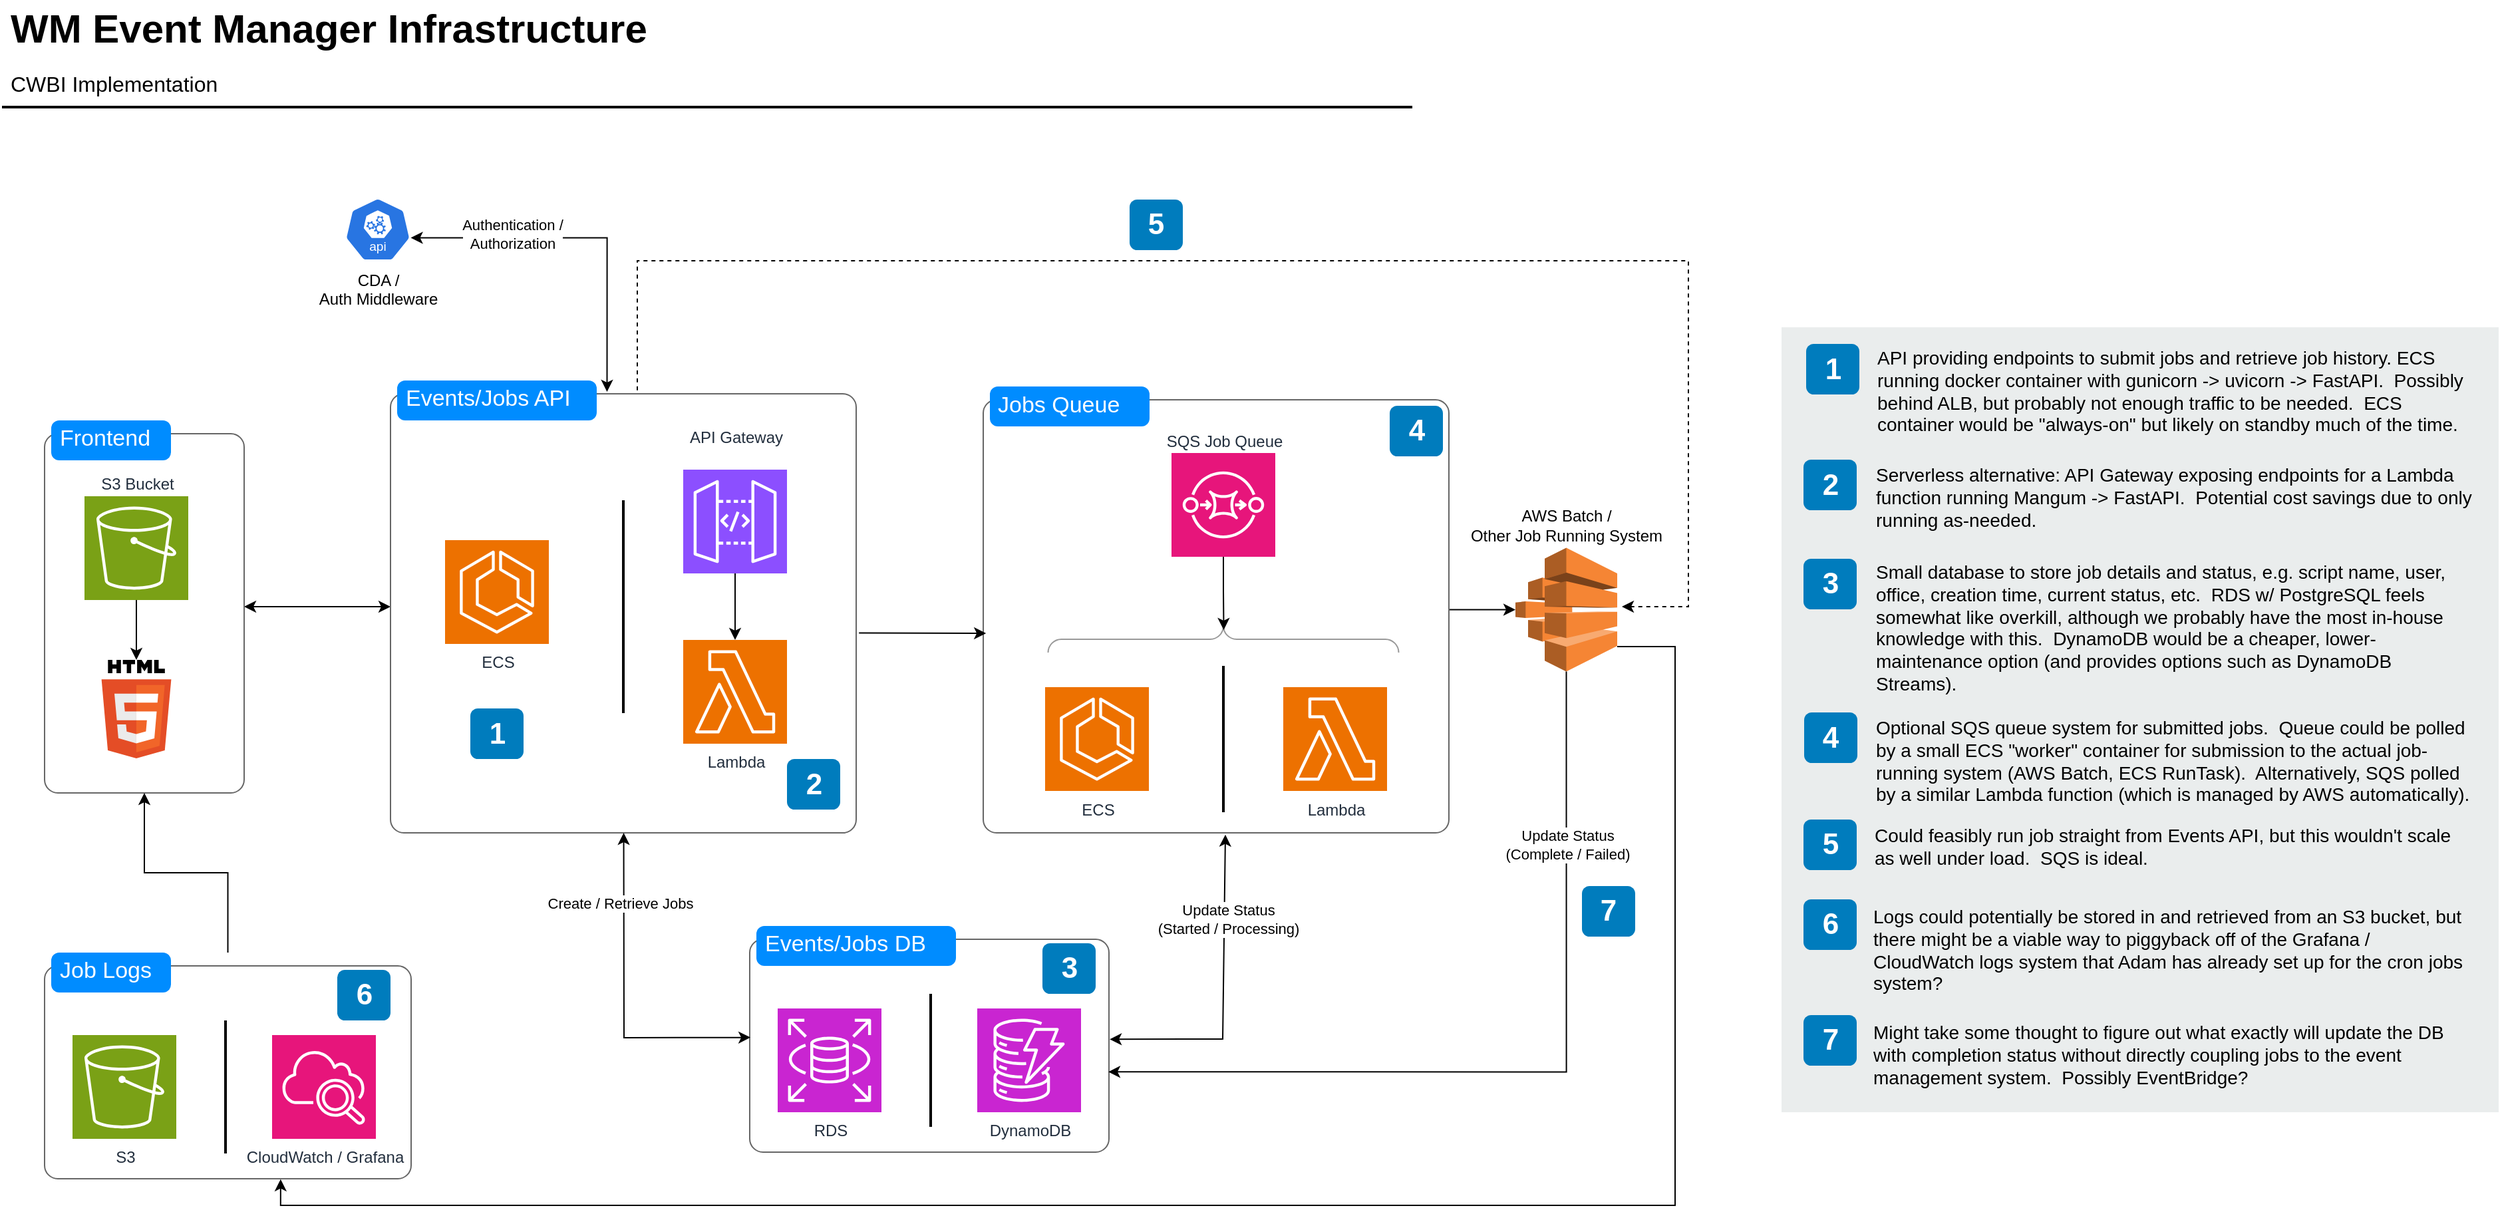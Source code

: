 <mxfile version="28.1.0">
  <diagram id="Ht1M8jgEwFfnCIfOTk4-" name="Page-1">
    <mxGraphModel dx="2066" dy="1102" grid="1" gridSize="10" guides="1" tooltips="1" connect="1" arrows="1" fold="1" page="1" pageScale="1" pageWidth="1169" pageHeight="827" math="0" shadow="0">
      <root>
        <mxCell id="0" />
        <mxCell id="1" parent="0" />
        <mxCell id="-QjtrjUzRDEMRZ5MF8oH-47" value="WM Event Manager Infrastructure" style="text;html=1;resizable=0;points=[];autosize=1;align=left;verticalAlign=top;spacingTop=-4;fontSize=30;fontStyle=1" parent="1" vertex="1">
          <mxGeometry x="56.5" y="64.5" width="470" height="40" as="geometry" />
        </mxCell>
        <mxCell id="-QjtrjUzRDEMRZ5MF8oH-48" value="CWBI Implementation" style="text;html=1;resizable=0;points=[];autosize=1;align=left;verticalAlign=top;spacingTop=-4;fontSize=16" parent="1" vertex="1">
          <mxGeometry x="56.5" y="114.5" width="180" height="30" as="geometry" />
        </mxCell>
        <mxCell id="SCVMTBWpLvtzJIhz15lM-1" value="" style="line;strokeWidth=2;html=1;fontSize=14;" parent="1" vertex="1">
          <mxGeometry x="52.5" y="139.5" width="1060" height="10" as="geometry" />
        </mxCell>
        <mxCell id="k1J5Uft5zTIaOylSxwT3-1" value="" style="rounded=0;whiteSpace=wrap;html=1;fillColor=#EAEDED;fontSize=22;fontColor=#FFFFFF;strokeColor=none;labelBackgroundColor=none;" parent="1" vertex="1">
          <mxGeometry x="1390" y="310" width="539" height="590" as="geometry" />
        </mxCell>
        <mxCell id="k1J5Uft5zTIaOylSxwT3-2" value="1" style="rounded=1;whiteSpace=wrap;html=1;fillColor=#007CBD;strokeColor=none;fontColor=#FFFFFF;fontStyle=1;fontSize=22;labelBackgroundColor=none;" parent="1" vertex="1">
          <mxGeometry x="1408.5" y="322.5" width="40" height="38" as="geometry" />
        </mxCell>
        <mxCell id="k1J5Uft5zTIaOylSxwT3-3" value="2" style="rounded=1;whiteSpace=wrap;html=1;fillColor=#007CBD;strokeColor=none;fontColor=#FFFFFF;fontStyle=1;fontSize=22;labelBackgroundColor=none;" parent="1" vertex="1">
          <mxGeometry x="1406.5" y="409.5" width="40" height="38" as="geometry" />
        </mxCell>
        <mxCell id="k1J5Uft5zTIaOylSxwT3-4" value="3" style="rounded=1;whiteSpace=wrap;html=1;fillColor=#007CBD;strokeColor=none;fontColor=#FFFFFF;fontStyle=1;fontSize=22;labelBackgroundColor=none;" parent="1" vertex="1">
          <mxGeometry x="1406.5" y="484" width="40" height="38" as="geometry" />
        </mxCell>
        <mxCell id="k1J5Uft5zTIaOylSxwT3-5" value="4" style="rounded=1;whiteSpace=wrap;html=1;fillColor=#007CBD;strokeColor=none;fontColor=#FFFFFF;fontStyle=1;fontSize=22;labelBackgroundColor=none;" parent="1" vertex="1">
          <mxGeometry x="1407" y="599.5" width="40" height="38" as="geometry" />
        </mxCell>
        <mxCell id="k1J5Uft5zTIaOylSxwT3-6" value="5" style="rounded=1;whiteSpace=wrap;html=1;fillColor=#007CBD;strokeColor=none;fontColor=#FFFFFF;fontStyle=1;fontSize=22;labelBackgroundColor=none;" parent="1" vertex="1">
          <mxGeometry x="1406.5" y="680" width="40" height="38" as="geometry" />
        </mxCell>
        <mxCell id="k1J5Uft5zTIaOylSxwT3-7" value="6" style="rounded=1;whiteSpace=wrap;html=1;fillColor=#007CBD;strokeColor=none;fontColor=#FFFFFF;fontStyle=1;fontSize=22;labelBackgroundColor=none;" parent="1" vertex="1">
          <mxGeometry x="1406.5" y="740" width="40" height="38" as="geometry" />
        </mxCell>
        <mxCell id="k1J5Uft5zTIaOylSxwT3-11" value="API providing endpoints to submit jobs and retrieve job history. ECS running docker container with gunicorn -&amp;gt; uvicorn -&amp;gt; FastAPI.&amp;nbsp; Possibly behind ALB, but probably not enough traffic to be needed.&amp;nbsp; ECS container would be &quot;always-on&quot; but likely on standby much of the time.&amp;nbsp;&amp;nbsp;" style="text;html=1;align=left;verticalAlign=top;spacingTop=-4;fontSize=14;labelBackgroundColor=none;whiteSpace=wrap;" parent="1" vertex="1">
          <mxGeometry x="1460" y="322" width="449" height="78" as="geometry" />
        </mxCell>
        <mxCell id="k1J5Uft5zTIaOylSxwT3-12" value="&lt;span&gt;Serverless alternative: API Gateway exposing endpoints for a Lambda function running Mangum -&amp;gt; FastAPI.&amp;nbsp; Potential cost savings due to only running as-needed.&lt;/span&gt;" style="text;html=1;align=left;verticalAlign=top;spacingTop=-4;fontSize=14;labelBackgroundColor=none;whiteSpace=wrap;" parent="1" vertex="1">
          <mxGeometry x="1458.5" y="410" width="450" height="55" as="geometry" />
        </mxCell>
        <mxCell id="k1J5Uft5zTIaOylSxwT3-13" value="Small database to store job details and status, e.g. script name, user, office, creation time, current status, etc.&amp;nbsp; RDS w/ PostgreSQL feels somewhat like overkill, although we probably have the most in-house knowledge with this.&amp;nbsp; DynamoDB would be a cheaper, lower-maintenance option (and provides options such as DynamoDB Streams)." style="text;html=1;align=left;verticalAlign=top;spacingTop=-4;fontSize=14;labelBackgroundColor=none;whiteSpace=wrap;" parent="1" vertex="1">
          <mxGeometry x="1458.5" y="482.5" width="450" height="117" as="geometry" />
        </mxCell>
        <mxCell id="k1J5Uft5zTIaOylSxwT3-14" value="Optional SQS queue system for submitted jobs.&amp;nbsp; Queue could be polled by a small ECS &quot;worker&quot; container for submission to the actual job-running system (AWS Batch, ECS RunTask).&amp;nbsp; Alternatively, SQS polled by a similar Lambda function (which is managed by AWS automatically)." style="text;html=1;align=left;verticalAlign=top;spacingTop=-4;fontSize=14;labelBackgroundColor=none;whiteSpace=wrap;" parent="1" vertex="1">
          <mxGeometry x="1459" y="600" width="450" height="80" as="geometry" />
        </mxCell>
        <mxCell id="k1J5Uft5zTIaOylSxwT3-15" value="Could feasibly run job straight from Events API, but this wouldn&#39;t scale as well under load.&amp;nbsp; SQS is ideal." style="text;html=1;align=left;verticalAlign=top;spacingTop=-4;fontSize=14;labelBackgroundColor=none;whiteSpace=wrap;" parent="1" vertex="1">
          <mxGeometry x="1458" y="680.5" width="449" height="49.5" as="geometry" />
        </mxCell>
        <mxCell id="k1J5Uft5zTIaOylSxwT3-16" value="&lt;span&gt;Logs could potentially be stored in and retrieved from an S3 bucket, but there might be a viable way to piggyback off of the Grafana / CloudWatch logs system that Adam has already set up for the cron jobs system?&lt;/span&gt;" style="text;html=1;align=left;verticalAlign=top;spacingTop=-4;fontSize=14;labelBackgroundColor=none;whiteSpace=wrap;" parent="1" vertex="1">
          <mxGeometry x="1457" y="741.5" width="450" height="78.5" as="geometry" />
        </mxCell>
        <mxCell id="QxsduxK5l0AQasDu5CAV-78" style="edgeStyle=orthogonalEdgeStyle;rounded=0;orthogonalLoop=1;jettySize=auto;html=1;startArrow=classic;startFill=1;" edge="1" parent="1" source="QxsduxK5l0AQasDu5CAV-3" target="QxsduxK5l0AQasDu5CAV-22">
          <mxGeometry relative="1" as="geometry" />
        </mxCell>
        <mxCell id="QxsduxK5l0AQasDu5CAV-3" value="" style="shape=mxgraph.mockup.containers.marginRect;rectMarginTop=10;strokeColor=#666666;strokeWidth=1;dashed=0;rounded=1;arcSize=5;recursiveResize=0;html=1;whiteSpace=wrap;" vertex="1" parent="1">
          <mxGeometry x="344.5" y="350" width="350" height="340" as="geometry" />
        </mxCell>
        <mxCell id="QxsduxK5l0AQasDu5CAV-4" value="Events/Jobs API" style="shape=rect;strokeColor=none;fillColor=#008cff;strokeWidth=1;dashed=0;rounded=1;arcSize=20;fontColor=#ffffff;fontSize=17;spacing=2;spacingTop=-2;align=left;autosize=1;spacingLeft=4;resizeWidth=0;resizeHeight=0;perimeter=none;html=1;whiteSpace=wrap;" vertex="1" parent="QxsduxK5l0AQasDu5CAV-3">
          <mxGeometry x="5" width="150" height="30" as="geometry" />
        </mxCell>
        <mxCell id="QxsduxK5l0AQasDu5CAV-5" value="ECS" style="sketch=0;points=[[0,0,0],[0.25,0,0],[0.5,0,0],[0.75,0,0],[1,0,0],[0,1,0],[0.25,1,0],[0.5,1,0],[0.75,1,0],[1,1,0],[0,0.25,0],[0,0.5,0],[0,0.75,0],[1,0.25,0],[1,0.5,0],[1,0.75,0]];outlineConnect=0;fontColor=#232F3E;fillColor=#ED7100;strokeColor=#ffffff;dashed=0;verticalLabelPosition=bottom;verticalAlign=top;align=center;html=1;fontSize=12;fontStyle=0;aspect=fixed;shape=mxgraph.aws4.resourceIcon;resIcon=mxgraph.aws4.ecs;" vertex="1" parent="QxsduxK5l0AQasDu5CAV-3">
          <mxGeometry x="41" y="120" width="78" height="78" as="geometry" />
        </mxCell>
        <mxCell id="QxsduxK5l0AQasDu5CAV-10" style="edgeStyle=orthogonalEdgeStyle;rounded=0;orthogonalLoop=1;jettySize=auto;html=1;" edge="1" parent="QxsduxK5l0AQasDu5CAV-3" source="QxsduxK5l0AQasDu5CAV-8" target="QxsduxK5l0AQasDu5CAV-9">
          <mxGeometry relative="1" as="geometry" />
        </mxCell>
        <mxCell id="QxsduxK5l0AQasDu5CAV-8" value="API Gateway&lt;div&gt;&lt;br&gt;&lt;/div&gt;" style="sketch=0;points=[[0,0,0],[0.25,0,0],[0.5,0,0],[0.75,0,0],[1,0,0],[0,1,0],[0.25,1,0],[0.5,1,0],[0.75,1,0],[1,1,0],[0,0.25,0],[0,0.5,0],[0,0.75,0],[1,0.25,0],[1,0.5,0],[1,0.75,0]];outlineConnect=0;fontColor=#232F3E;fillColor=#8C4FFF;strokeColor=#ffffff;dashed=0;verticalLabelPosition=top;verticalAlign=bottom;align=center;html=1;fontSize=12;fontStyle=0;aspect=fixed;shape=mxgraph.aws4.resourceIcon;resIcon=mxgraph.aws4.api_gateway;labelPosition=center;" vertex="1" parent="QxsduxK5l0AQasDu5CAV-3">
          <mxGeometry x="220" y="67" width="78" height="78" as="geometry" />
        </mxCell>
        <mxCell id="QxsduxK5l0AQasDu5CAV-9" value="Lambda" style="sketch=0;points=[[0,0,0],[0.25,0,0],[0.5,0,0],[0.75,0,0],[1,0,0],[0,1,0],[0.25,1,0],[0.5,1,0],[0.75,1,0],[1,1,0],[0,0.25,0],[0,0.5,0],[0,0.75,0],[1,0.25,0],[1,0.5,0],[1,0.75,0]];outlineConnect=0;fontColor=#232F3E;fillColor=#ED7100;strokeColor=#ffffff;dashed=0;verticalLabelPosition=bottom;verticalAlign=top;align=center;html=1;fontSize=12;fontStyle=0;aspect=fixed;shape=mxgraph.aws4.resourceIcon;resIcon=mxgraph.aws4.lambda;" vertex="1" parent="QxsduxK5l0AQasDu5CAV-3">
          <mxGeometry x="220" y="195" width="78" height="78" as="geometry" />
        </mxCell>
        <mxCell id="QxsduxK5l0AQasDu5CAV-20" value="" style="line;strokeWidth=2;direction=south;html=1;" vertex="1" parent="QxsduxK5l0AQasDu5CAV-3">
          <mxGeometry x="170" y="90" width="10" height="160" as="geometry" />
        </mxCell>
        <mxCell id="-QjtrjUzRDEMRZ5MF8oH-9" value="1" style="rounded=1;whiteSpace=wrap;html=1;fillColor=#007CBD;strokeColor=none;fontColor=#FFFFFF;fontStyle=1;fontSize=22;" parent="QxsduxK5l0AQasDu5CAV-3" vertex="1">
          <mxGeometry x="60" y="246.5" width="40" height="38" as="geometry" />
        </mxCell>
        <mxCell id="-QjtrjUzRDEMRZ5MF8oH-27" value="2" style="rounded=1;whiteSpace=wrap;html=1;fillColor=#007CBD;strokeColor=none;fontColor=#FFFFFF;fontStyle=1;fontSize=22;" parent="QxsduxK5l0AQasDu5CAV-3" vertex="1">
          <mxGeometry x="298" y="284.5" width="40" height="38" as="geometry" />
        </mxCell>
        <mxCell id="QxsduxK5l0AQasDu5CAV-22" value="" style="shape=mxgraph.mockup.containers.marginRect;rectMarginTop=10;strokeColor=#666666;strokeWidth=1;dashed=0;rounded=1;arcSize=5;recursiveResize=0;html=1;whiteSpace=wrap;labelPosition=center;verticalLabelPosition=top;align=center;verticalAlign=bottom;" vertex="1" parent="1">
          <mxGeometry x="84.5" y="380" width="150" height="280" as="geometry" />
        </mxCell>
        <mxCell id="QxsduxK5l0AQasDu5CAV-23" value="Frontend" style="shape=rect;strokeColor=none;fillColor=#008cff;strokeWidth=1;dashed=0;rounded=1;arcSize=20;fontColor=#ffffff;fontSize=17;spacing=2;spacingTop=-2;align=left;autosize=1;spacingLeft=4;resizeWidth=0;resizeHeight=0;perimeter=none;html=1;whiteSpace=wrap;" vertex="1" parent="QxsduxK5l0AQasDu5CAV-22">
          <mxGeometry x="5" width="90" height="30" as="geometry" />
        </mxCell>
        <mxCell id="QxsduxK5l0AQasDu5CAV-34" style="edgeStyle=orthogonalEdgeStyle;rounded=0;orthogonalLoop=1;jettySize=auto;html=1;" edge="1" parent="QxsduxK5l0AQasDu5CAV-22" source="QxsduxK5l0AQasDu5CAV-31" target="QxsduxK5l0AQasDu5CAV-32">
          <mxGeometry relative="1" as="geometry" />
        </mxCell>
        <mxCell id="QxsduxK5l0AQasDu5CAV-31" value="S3 Bucket" style="sketch=0;points=[[0,0,0],[0.25,0,0],[0.5,0,0],[0.75,0,0],[1,0,0],[0,1,0],[0.25,1,0],[0.5,1,0],[0.75,1,0],[1,1,0],[0,0.25,0],[0,0.5,0],[0,0.75,0],[1,0.25,0],[1,0.5,0],[1,0.75,0]];outlineConnect=0;fontColor=#232F3E;fillColor=#7AA116;strokeColor=#ffffff;dashed=0;verticalLabelPosition=top;verticalAlign=bottom;align=center;html=1;fontSize=12;fontStyle=0;aspect=fixed;shape=mxgraph.aws4.resourceIcon;resIcon=mxgraph.aws4.s3;labelPosition=center;" vertex="1" parent="QxsduxK5l0AQasDu5CAV-22">
          <mxGeometry x="30" y="57" width="78" height="78" as="geometry" />
        </mxCell>
        <mxCell id="QxsduxK5l0AQasDu5CAV-32" value="" style="dashed=0;outlineConnect=0;html=1;align=center;labelPosition=center;verticalLabelPosition=bottom;verticalAlign=top;shape=mxgraph.weblogos.html5" vertex="1" parent="QxsduxK5l0AQasDu5CAV-22">
          <mxGeometry x="42.8" y="180" width="52.4" height="74" as="geometry" />
        </mxCell>
        <mxCell id="QxsduxK5l0AQasDu5CAV-53" value="" style="shape=mxgraph.mockup.containers.marginRect;rectMarginTop=10;strokeColor=#666666;strokeWidth=1;dashed=0;rounded=1;arcSize=5;recursiveResize=0;html=1;whiteSpace=wrap;labelPosition=center;verticalLabelPosition=top;align=center;verticalAlign=bottom;" vertex="1" parent="1">
          <mxGeometry x="614.5" y="760" width="270" height="170" as="geometry" />
        </mxCell>
        <mxCell id="QxsduxK5l0AQasDu5CAV-54" value="Events/Jobs DB" style="shape=rect;strokeColor=none;fillColor=#008cff;strokeWidth=1;dashed=0;rounded=1;arcSize=20;fontColor=#ffffff;fontSize=17;spacing=2;spacingTop=-2;align=left;autosize=1;spacingLeft=4;resizeWidth=0;resizeHeight=0;perimeter=none;html=1;whiteSpace=wrap;" vertex="1" parent="QxsduxK5l0AQasDu5CAV-53">
          <mxGeometry x="5" width="150" height="30" as="geometry" />
        </mxCell>
        <mxCell id="QxsduxK5l0AQasDu5CAV-41" value="DynamoDB" style="sketch=0;points=[[0,0,0],[0.25,0,0],[0.5,0,0],[0.75,0,0],[1,0,0],[0,1,0],[0.25,1,0],[0.5,1,0],[0.75,1,0],[1,1,0],[0,0.25,0],[0,0.5,0],[0,0.75,0],[1,0.25,0],[1,0.5,0],[1,0.75,0]];outlineConnect=0;fontColor=#232F3E;fillColor=#C925D1;strokeColor=#ffffff;dashed=0;verticalLabelPosition=bottom;verticalAlign=top;align=center;html=1;fontSize=12;fontStyle=0;aspect=fixed;shape=mxgraph.aws4.resourceIcon;resIcon=mxgraph.aws4.dynamodb;" vertex="1" parent="QxsduxK5l0AQasDu5CAV-53">
          <mxGeometry x="171" y="62" width="78" height="78" as="geometry" />
        </mxCell>
        <mxCell id="QxsduxK5l0AQasDu5CAV-42" value="RDS" style="sketch=0;points=[[0,0,0],[0.25,0,0],[0.5,0,0],[0.75,0,0],[1,0,0],[0,1,0],[0.25,1,0],[0.5,1,0],[0.75,1,0],[1,1,0],[0,0.25,0],[0,0.5,0],[0,0.75,0],[1,0.25,0],[1,0.5,0],[1,0.75,0]];outlineConnect=0;fontColor=#232F3E;fillColor=#C925D1;strokeColor=#ffffff;dashed=0;verticalLabelPosition=bottom;verticalAlign=top;align=center;html=1;fontSize=12;fontStyle=0;aspect=fixed;shape=mxgraph.aws4.resourceIcon;resIcon=mxgraph.aws4.rds;" vertex="1" parent="QxsduxK5l0AQasDu5CAV-53">
          <mxGeometry x="21" y="62" width="78" height="78" as="geometry" />
        </mxCell>
        <mxCell id="QxsduxK5l0AQasDu5CAV-52" value="" style="line;strokeWidth=2;direction=south;html=1;" vertex="1" parent="QxsduxK5l0AQasDu5CAV-53">
          <mxGeometry x="131" y="51" width="10" height="100" as="geometry" />
        </mxCell>
        <mxCell id="-QjtrjUzRDEMRZ5MF8oH-28" value="3" style="rounded=1;whiteSpace=wrap;html=1;fillColor=#007CBD;strokeColor=none;fontColor=#FFFFFF;fontStyle=1;fontSize=22;" parent="QxsduxK5l0AQasDu5CAV-53" vertex="1">
          <mxGeometry x="220" y="13" width="40" height="38" as="geometry" />
        </mxCell>
        <mxCell id="QxsduxK5l0AQasDu5CAV-90" style="edgeStyle=orthogonalEdgeStyle;rounded=0;orthogonalLoop=1;jettySize=auto;html=1;" edge="1" parent="1" source="QxsduxK5l0AQasDu5CAV-58" target="QxsduxK5l0AQasDu5CAV-89">
          <mxGeometry relative="1" as="geometry" />
        </mxCell>
        <mxCell id="QxsduxK5l0AQasDu5CAV-58" value="" style="shape=mxgraph.mockup.containers.marginRect;rectMarginTop=10;strokeColor=#666666;strokeWidth=1;dashed=0;rounded=1;arcSize=5;recursiveResize=0;html=1;whiteSpace=wrap;" vertex="1" parent="1">
          <mxGeometry x="790" y="354.5" width="350" height="335.5" as="geometry" />
        </mxCell>
        <mxCell id="QxsduxK5l0AQasDu5CAV-59" value="Jobs Queue" style="shape=rect;strokeColor=none;fillColor=#008cff;strokeWidth=1;dashed=0;rounded=1;arcSize=20;fontColor=#ffffff;fontSize=17;spacing=2;spacingTop=-2;align=left;autosize=1;spacingLeft=4;resizeWidth=0;resizeHeight=0;perimeter=none;html=1;whiteSpace=wrap;" vertex="1" parent="QxsduxK5l0AQasDu5CAV-58">
          <mxGeometry x="5" width="120" height="30" as="geometry" />
        </mxCell>
        <mxCell id="QxsduxK5l0AQasDu5CAV-60" value="ECS" style="sketch=0;points=[[0,0,0],[0.25,0,0],[0.5,0,0],[0.75,0,0],[1,0,0],[0,1,0],[0.25,1,0],[0.5,1,0],[0.75,1,0],[1,1,0],[0,0.25,0],[0,0.5,0],[0,0.75,0],[1,0.25,0],[1,0.5,0],[1,0.75,0]];outlineConnect=0;fontColor=#232F3E;fillColor=#ED7100;strokeColor=#ffffff;dashed=0;verticalLabelPosition=bottom;verticalAlign=top;align=center;html=1;fontSize=12;fontStyle=0;aspect=fixed;shape=mxgraph.aws4.resourceIcon;resIcon=mxgraph.aws4.ecs;" vertex="1" parent="QxsduxK5l0AQasDu5CAV-58">
          <mxGeometry x="46.5" y="226" width="78" height="78" as="geometry" />
        </mxCell>
        <mxCell id="QxsduxK5l0AQasDu5CAV-63" value="Lambda" style="sketch=0;points=[[0,0,0],[0.25,0,0],[0.5,0,0],[0.75,0,0],[1,0,0],[0,1,0],[0.25,1,0],[0.5,1,0],[0.75,1,0],[1,1,0],[0,0.25,0],[0,0.5,0],[0,0.75,0],[1,0.25,0],[1,0.5,0],[1,0.75,0]];outlineConnect=0;fontColor=#232F3E;fillColor=#ED7100;strokeColor=#ffffff;dashed=0;verticalLabelPosition=bottom;verticalAlign=top;align=center;html=1;fontSize=12;fontStyle=0;aspect=fixed;shape=mxgraph.aws4.resourceIcon;resIcon=mxgraph.aws4.lambda;" vertex="1" parent="QxsduxK5l0AQasDu5CAV-58">
          <mxGeometry x="225.5" y="226" width="78" height="78" as="geometry" />
        </mxCell>
        <mxCell id="QxsduxK5l0AQasDu5CAV-64" value="" style="line;strokeWidth=2;direction=south;html=1;" vertex="1" parent="QxsduxK5l0AQasDu5CAV-58">
          <mxGeometry x="175.5" y="210" width="10" height="110" as="geometry" />
        </mxCell>
        <mxCell id="-QjtrjUzRDEMRZ5MF8oH-29" value="4" style="rounded=1;whiteSpace=wrap;html=1;fillColor=#007CBD;strokeColor=none;fontColor=#FFFFFF;fontStyle=1;fontSize=22;" parent="QxsduxK5l0AQasDu5CAV-58" vertex="1">
          <mxGeometry x="305.5" y="14.5" width="40" height="38" as="geometry" />
        </mxCell>
        <mxCell id="QxsduxK5l0AQasDu5CAV-73" value="SQS Job Queue" style="sketch=0;points=[[0,0,0],[0.25,0,0],[0.5,0,0],[0.75,0,0],[1,0,0],[0,1,0],[0.25,1,0],[0.5,1,0],[0.75,1,0],[1,1,0],[0,0.25,0],[0,0.5,0],[0,0.75,0],[1,0.25,0],[1,0.5,0],[1,0.75,0]];outlineConnect=0;fontColor=#232F3E;fillColor=#E7157B;strokeColor=#ffffff;dashed=0;verticalLabelPosition=top;verticalAlign=bottom;align=center;html=1;fontSize=12;fontStyle=0;aspect=fixed;shape=mxgraph.aws4.resourceIcon;resIcon=mxgraph.aws4.sqs;labelPosition=center;" vertex="1" parent="QxsduxK5l0AQasDu5CAV-58">
          <mxGeometry x="141.5" y="50" width="78" height="78" as="geometry" />
        </mxCell>
        <mxCell id="QxsduxK5l0AQasDu5CAV-87" value="" style="verticalLabelPosition=bottom;shadow=0;dashed=0;align=center;html=1;verticalAlign=top;strokeWidth=1;shape=mxgraph.mockup.markup.curlyBrace;whiteSpace=wrap;strokeColor=#999999;" vertex="1" parent="QxsduxK5l0AQasDu5CAV-58">
          <mxGeometry x="48.75" y="180" width="263.5" height="20" as="geometry" />
        </mxCell>
        <mxCell id="QxsduxK5l0AQasDu5CAV-88" style="edgeStyle=orthogonalEdgeStyle;rounded=0;orthogonalLoop=1;jettySize=auto;html=1;entryX=0.501;entryY=0.15;entryDx=0;entryDy=0;entryPerimeter=0;" edge="1" parent="QxsduxK5l0AQasDu5CAV-58" source="QxsduxK5l0AQasDu5CAV-73" target="QxsduxK5l0AQasDu5CAV-87">
          <mxGeometry relative="1" as="geometry" />
        </mxCell>
        <mxCell id="QxsduxK5l0AQasDu5CAV-67" value="" style="endArrow=classic;startArrow=classic;html=1;rounded=0;entryX=0.002;entryY=0.493;entryDx=0;entryDy=0;entryPerimeter=0;" edge="1" parent="1" source="QxsduxK5l0AQasDu5CAV-3" target="QxsduxK5l0AQasDu5CAV-53">
          <mxGeometry width="50" height="50" relative="1" as="geometry">
            <mxPoint x="974.5" y="620" as="sourcePoint" />
            <mxPoint x="1024.5" y="570" as="targetPoint" />
            <Array as="points">
              <mxPoint x="520" y="844" />
            </Array>
          </mxGeometry>
        </mxCell>
        <mxCell id="QxsduxK5l0AQasDu5CAV-71" value="Create / Retrieve Jobs" style="edgeLabel;html=1;align=center;verticalAlign=middle;resizable=0;points=[];" vertex="1" connectable="0" parent="QxsduxK5l0AQasDu5CAV-67">
          <mxGeometry x="-0.576" y="-3" relative="1" as="geometry">
            <mxPoint as="offset" />
          </mxGeometry>
        </mxCell>
        <mxCell id="QxsduxK5l0AQasDu5CAV-68" value="" style="endArrow=classic;startArrow=classic;html=1;rounded=0;exitX=1.002;exitY=0.501;exitDx=0;exitDy=0;exitPerimeter=0;entryX=0.52;entryY=1.004;entryDx=0;entryDy=0;entryPerimeter=0;" edge="1" parent="1" source="QxsduxK5l0AQasDu5CAV-53" target="QxsduxK5l0AQasDu5CAV-58">
          <mxGeometry width="50" height="50" relative="1" as="geometry">
            <mxPoint x="974.5" y="620" as="sourcePoint" />
            <mxPoint x="1014.5" y="610" as="targetPoint" />
            <Array as="points">
              <mxPoint x="970" y="845" />
            </Array>
          </mxGeometry>
        </mxCell>
        <mxCell id="QxsduxK5l0AQasDu5CAV-70" value="Update Status&lt;div&gt;(Started / Processing)&lt;/div&gt;" style="edgeLabel;html=1;align=center;verticalAlign=middle;resizable=0;points=[];" vertex="1" connectable="0" parent="QxsduxK5l0AQasDu5CAV-68">
          <mxGeometry x="0.472" y="-3" relative="1" as="geometry">
            <mxPoint as="offset" />
          </mxGeometry>
        </mxCell>
        <mxCell id="QxsduxK5l0AQasDu5CAV-72" value="" style="endArrow=classic;html=1;rounded=0;exitX=1.006;exitY=0.558;exitDx=0;exitDy=0;exitPerimeter=0;entryX=0.006;entryY=0.553;entryDx=0;entryDy=0;entryPerimeter=0;endFill=1;" edge="1" parent="1" source="QxsduxK5l0AQasDu5CAV-3" target="QxsduxK5l0AQasDu5CAV-58">
          <mxGeometry width="50" height="50" relative="1" as="geometry">
            <mxPoint x="974.5" y="620" as="sourcePoint" />
            <mxPoint x="1024.5" y="570" as="targetPoint" />
          </mxGeometry>
        </mxCell>
        <mxCell id="-QjtrjUzRDEMRZ5MF8oH-30" value="5" style="rounded=1;whiteSpace=wrap;html=1;fillColor=#007CBD;strokeColor=none;fontColor=#FFFFFF;fontStyle=1;fontSize=22;" parent="1" vertex="1">
          <mxGeometry x="900" y="214" width="40" height="38" as="geometry" />
        </mxCell>
        <mxCell id="QxsduxK5l0AQasDu5CAV-89" value="AWS Batch /&lt;div&gt;Other Job Running System&lt;/div&gt;" style="outlineConnect=0;dashed=0;verticalLabelPosition=top;verticalAlign=bottom;align=center;html=1;shape=mxgraph.aws3.batch;fillColor=#F58534;gradientColor=none;labelPosition=center;" vertex="1" parent="1">
          <mxGeometry x="1190" y="475.75" width="76.5" height="93" as="geometry" />
        </mxCell>
        <mxCell id="QxsduxK5l0AQasDu5CAV-91" style="edgeStyle=orthogonalEdgeStyle;rounded=0;orthogonalLoop=1;jettySize=auto;html=1;entryX=0.998;entryY=0.645;entryDx=0;entryDy=0;entryPerimeter=0;exitX=0.5;exitY=1;exitDx=0;exitDy=0;exitPerimeter=0;" edge="1" parent="1" source="QxsduxK5l0AQasDu5CAV-89" target="QxsduxK5l0AQasDu5CAV-53">
          <mxGeometry relative="1" as="geometry">
            <Array as="points">
              <mxPoint x="1228" y="870" />
            </Array>
          </mxGeometry>
        </mxCell>
        <mxCell id="QxsduxK5l0AQasDu5CAV-92" value="Update Status&lt;div&gt;(Complete / Failed)&lt;/div&gt;" style="edgeLabel;html=1;align=center;verticalAlign=middle;resizable=0;points=[];" vertex="1" connectable="0" parent="QxsduxK5l0AQasDu5CAV-91">
          <mxGeometry x="-0.597" relative="1" as="geometry">
            <mxPoint as="offset" />
          </mxGeometry>
        </mxCell>
        <mxCell id="QxsduxK5l0AQasDu5CAV-98" value="" style="endArrow=none;dashed=1;html=1;rounded=0;endFill=0;startArrow=classic;startFill=1;" edge="1" parent="1">
          <mxGeometry width="50" height="50" relative="1" as="geometry">
            <mxPoint x="1270" y="520" as="sourcePoint" />
            <mxPoint x="530" y="360" as="targetPoint" />
            <Array as="points">
              <mxPoint x="1320" y="520" />
              <mxPoint x="1320" y="260" />
              <mxPoint x="530" y="260" />
            </Array>
          </mxGeometry>
        </mxCell>
        <mxCell id="QxsduxK5l0AQasDu5CAV-109" style="edgeStyle=orthogonalEdgeStyle;rounded=0;orthogonalLoop=1;jettySize=auto;html=1;" edge="1" parent="1" source="QxsduxK5l0AQasDu5CAV-99" target="QxsduxK5l0AQasDu5CAV-22">
          <mxGeometry relative="1" as="geometry" />
        </mxCell>
        <mxCell id="QxsduxK5l0AQasDu5CAV-99" value="" style="shape=mxgraph.mockup.containers.marginRect;rectMarginTop=10;strokeColor=#666666;strokeWidth=1;dashed=0;rounded=1;arcSize=5;recursiveResize=0;html=1;whiteSpace=wrap;labelPosition=center;verticalLabelPosition=top;align=center;verticalAlign=bottom;" vertex="1" parent="1">
          <mxGeometry x="84.5" y="780" width="275.5" height="170" as="geometry" />
        </mxCell>
        <mxCell id="QxsduxK5l0AQasDu5CAV-100" value="Job Logs" style="shape=rect;strokeColor=none;fillColor=#008cff;strokeWidth=1;dashed=0;rounded=1;arcSize=20;fontColor=#ffffff;fontSize=17;spacing=2;spacingTop=-2;align=left;autosize=1;spacingLeft=4;resizeWidth=0;resizeHeight=0;perimeter=none;html=1;whiteSpace=wrap;" vertex="1" parent="QxsduxK5l0AQasDu5CAV-99">
          <mxGeometry x="5" width="90" height="30" as="geometry" />
        </mxCell>
        <mxCell id="QxsduxK5l0AQasDu5CAV-103" value="" style="line;strokeWidth=2;direction=south;html=1;" vertex="1" parent="QxsduxK5l0AQasDu5CAV-99">
          <mxGeometry x="131" y="51" width="10" height="100" as="geometry" />
        </mxCell>
        <mxCell id="QxsduxK5l0AQasDu5CAV-104" value="6" style="rounded=1;whiteSpace=wrap;html=1;fillColor=#007CBD;strokeColor=none;fontColor=#FFFFFF;fontStyle=1;fontSize=22;" vertex="1" parent="QxsduxK5l0AQasDu5CAV-99">
          <mxGeometry x="220" y="13" width="40" height="38" as="geometry" />
        </mxCell>
        <mxCell id="QxsduxK5l0AQasDu5CAV-105" value="S3" style="sketch=0;points=[[0,0,0],[0.25,0,0],[0.5,0,0],[0.75,0,0],[1,0,0],[0,1,0],[0.25,1,0],[0.5,1,0],[0.75,1,0],[1,1,0],[0,0.25,0],[0,0.5,0],[0,0.75,0],[1,0.25,0],[1,0.5,0],[1,0.75,0]];outlineConnect=0;fontColor=#232F3E;fillColor=#7AA116;strokeColor=#ffffff;dashed=0;verticalLabelPosition=bottom;verticalAlign=top;align=center;html=1;fontSize=12;fontStyle=0;aspect=fixed;shape=mxgraph.aws4.resourceIcon;resIcon=mxgraph.aws4.s3;" vertex="1" parent="QxsduxK5l0AQasDu5CAV-99">
          <mxGeometry x="21" y="62" width="78" height="78" as="geometry" />
        </mxCell>
        <mxCell id="QxsduxK5l0AQasDu5CAV-106" value="CloudWatch / Grafana" style="sketch=0;points=[[0,0,0],[0.25,0,0],[0.5,0,0],[0.75,0,0],[1,0,0],[0,1,0],[0.25,1,0],[0.5,1,0],[0.75,1,0],[1,1,0],[0,0.25,0],[0,0.5,0],[0,0.75,0],[1,0.25,0],[1,0.5,0],[1,0.75,0]];points=[[0,0,0],[0.25,0,0],[0.5,0,0],[0.75,0,0],[1,0,0],[0,1,0],[0.25,1,0],[0.5,1,0],[0.75,1,0],[1,1,0],[0,0.25,0],[0,0.5,0],[0,0.75,0],[1,0.25,0],[1,0.5,0],[1,0.75,0]];outlineConnect=0;fontColor=#232F3E;fillColor=#E7157B;strokeColor=#ffffff;dashed=0;verticalLabelPosition=bottom;verticalAlign=top;align=center;html=1;fontSize=12;fontStyle=0;aspect=fixed;shape=mxgraph.aws4.resourceIcon;resIcon=mxgraph.aws4.cloudwatch_2;" vertex="1" parent="QxsduxK5l0AQasDu5CAV-99">
          <mxGeometry x="171" y="62" width="78" height="78" as="geometry" />
        </mxCell>
        <mxCell id="QxsduxK5l0AQasDu5CAV-110" value="CDA /&lt;div&gt;Auth Middleware&lt;/div&gt;" style="aspect=fixed;sketch=0;html=1;dashed=0;whitespace=wrap;verticalLabelPosition=bottom;verticalAlign=top;fillColor=#2875E2;strokeColor=#ffffff;points=[[0.005,0.63,0],[0.1,0.2,0],[0.9,0.2,0],[0.5,0,0],[0.995,0.63,0],[0.72,0.99,0],[0.5,1,0],[0.28,0.99,0]];shape=mxgraph.kubernetes.icon2;kubernetesLabel=1;prIcon=api" vertex="1" parent="1">
          <mxGeometry x="310" y="212.5" width="50" height="48" as="geometry" />
        </mxCell>
        <mxCell id="QxsduxK5l0AQasDu5CAV-111" style="edgeStyle=orthogonalEdgeStyle;rounded=0;orthogonalLoop=1;jettySize=auto;html=1;entryX=0.995;entryY=0.63;entryDx=0;entryDy=0;entryPerimeter=0;startArrow=classic;startFill=1;exitX=0.465;exitY=0.025;exitDx=0;exitDy=0;exitPerimeter=0;" edge="1" parent="1" source="QxsduxK5l0AQasDu5CAV-3" target="QxsduxK5l0AQasDu5CAV-110">
          <mxGeometry relative="1" as="geometry" />
        </mxCell>
        <mxCell id="QxsduxK5l0AQasDu5CAV-112" value="Authentication /&lt;div&gt;Authorization&lt;/div&gt;" style="edgeLabel;html=1;align=center;verticalAlign=middle;resizable=0;points=[];" vertex="1" connectable="0" parent="QxsduxK5l0AQasDu5CAV-111">
          <mxGeometry x="0.424" y="-3" relative="1" as="geometry">
            <mxPoint as="offset" />
          </mxGeometry>
        </mxCell>
        <mxCell id="QxsduxK5l0AQasDu5CAV-113" style="edgeStyle=orthogonalEdgeStyle;rounded=0;orthogonalLoop=1;jettySize=auto;html=1;entryX=0.644;entryY=1.002;entryDx=0;entryDy=0;entryPerimeter=0;" edge="1" parent="1" source="QxsduxK5l0AQasDu5CAV-89" target="QxsduxK5l0AQasDu5CAV-99">
          <mxGeometry relative="1" as="geometry">
            <Array as="points">
              <mxPoint x="1310" y="550" />
              <mxPoint x="1310" y="970" />
              <mxPoint x="262" y="970" />
            </Array>
          </mxGeometry>
        </mxCell>
        <mxCell id="QxsduxK5l0AQasDu5CAV-114" value="7" style="rounded=1;whiteSpace=wrap;html=1;fillColor=#007CBD;strokeColor=none;fontColor=#FFFFFF;fontStyle=1;fontSize=22;" vertex="1" parent="1">
          <mxGeometry x="1240" y="730" width="40" height="38" as="geometry" />
        </mxCell>
        <mxCell id="QxsduxK5l0AQasDu5CAV-115" value="7" style="rounded=1;whiteSpace=wrap;html=1;fillColor=#007CBD;strokeColor=none;fontColor=#FFFFFF;fontStyle=1;fontSize=22;labelBackgroundColor=none;" vertex="1" parent="1">
          <mxGeometry x="1406.5" y="827" width="40" height="38" as="geometry" />
        </mxCell>
        <mxCell id="QxsduxK5l0AQasDu5CAV-116" value="&lt;span&gt;Might take some thought to figure out what exactly will update the DB with completion status without directly coupling jobs to the event management system.&amp;nbsp; Possibly EventBridge?&lt;/span&gt;" style="text;html=1;align=left;verticalAlign=top;spacingTop=-4;fontSize=14;labelBackgroundColor=none;whiteSpace=wrap;" vertex="1" parent="1">
          <mxGeometry x="1457" y="828.5" width="450" height="61.5" as="geometry" />
        </mxCell>
      </root>
    </mxGraphModel>
  </diagram>
</mxfile>
